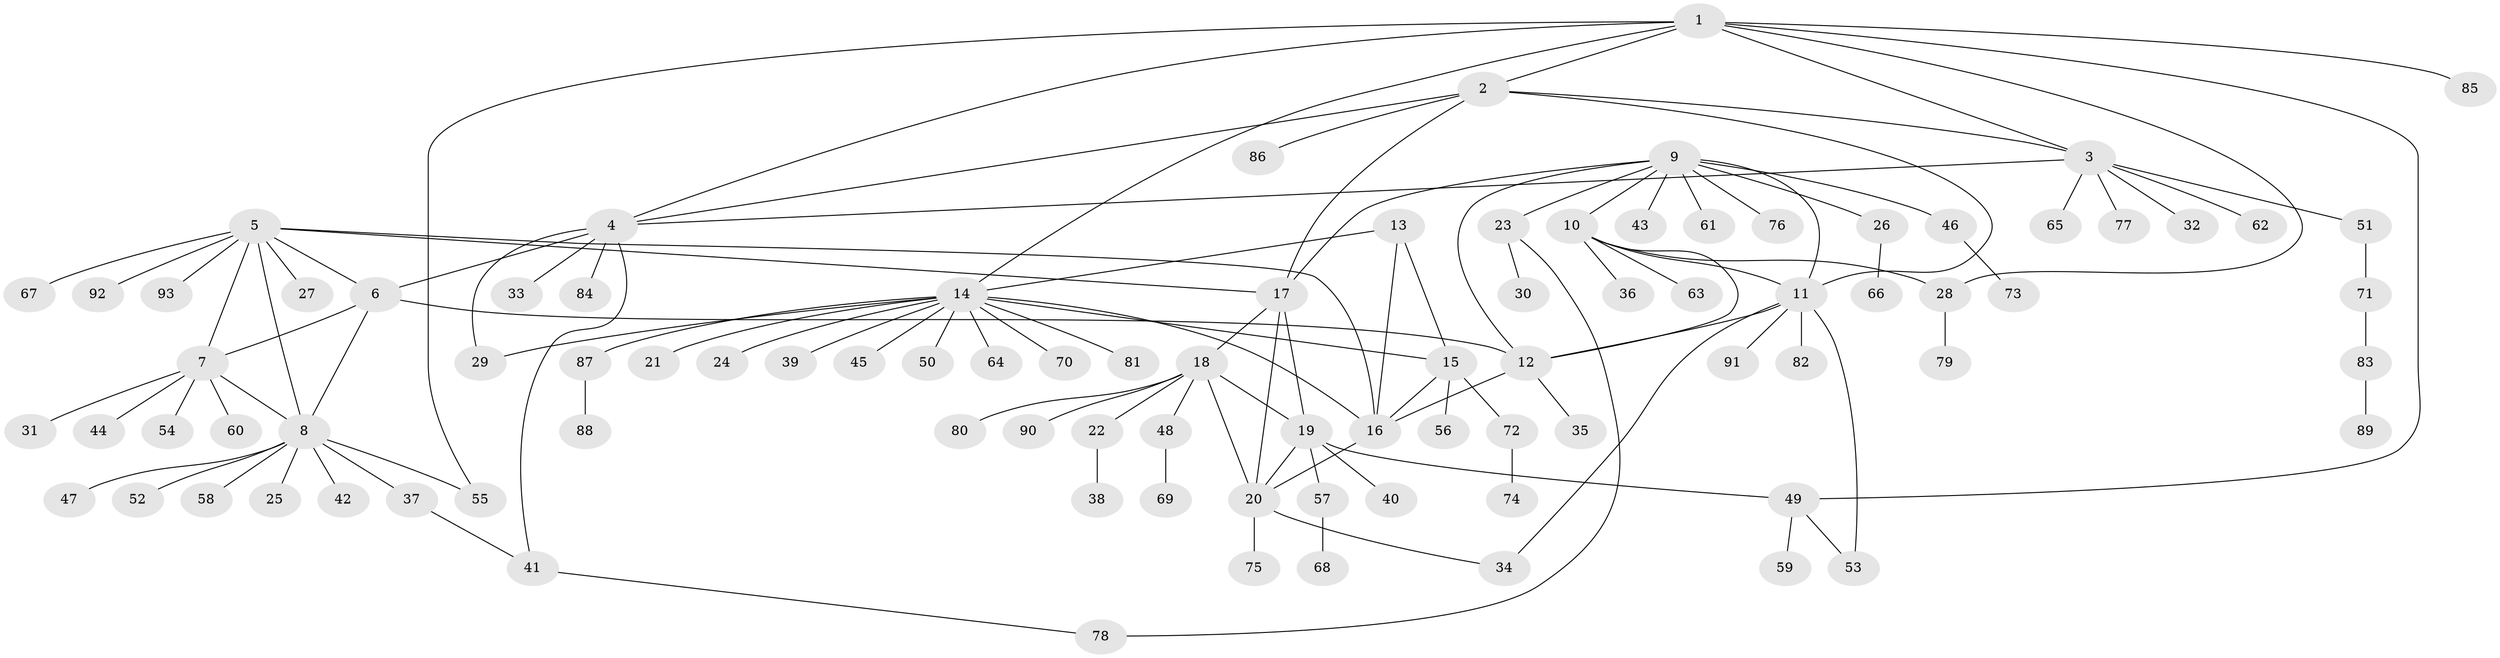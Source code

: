 // Generated by graph-tools (version 1.1) at 2025/55/03/09/25 04:55:36]
// undirected, 93 vertices, 121 edges
graph export_dot {
graph [start="1"]
  node [color=gray90,style=filled];
  1;
  2;
  3;
  4;
  5;
  6;
  7;
  8;
  9;
  10;
  11;
  12;
  13;
  14;
  15;
  16;
  17;
  18;
  19;
  20;
  21;
  22;
  23;
  24;
  25;
  26;
  27;
  28;
  29;
  30;
  31;
  32;
  33;
  34;
  35;
  36;
  37;
  38;
  39;
  40;
  41;
  42;
  43;
  44;
  45;
  46;
  47;
  48;
  49;
  50;
  51;
  52;
  53;
  54;
  55;
  56;
  57;
  58;
  59;
  60;
  61;
  62;
  63;
  64;
  65;
  66;
  67;
  68;
  69;
  70;
  71;
  72;
  73;
  74;
  75;
  76;
  77;
  78;
  79;
  80;
  81;
  82;
  83;
  84;
  85;
  86;
  87;
  88;
  89;
  90;
  91;
  92;
  93;
  1 -- 2;
  1 -- 3;
  1 -- 4;
  1 -- 14;
  1 -- 28;
  1 -- 49;
  1 -- 55;
  1 -- 85;
  2 -- 3;
  2 -- 4;
  2 -- 11;
  2 -- 17;
  2 -- 86;
  3 -- 4;
  3 -- 32;
  3 -- 51;
  3 -- 62;
  3 -- 65;
  3 -- 77;
  4 -- 6;
  4 -- 29;
  4 -- 33;
  4 -- 41;
  4 -- 84;
  5 -- 6;
  5 -- 7;
  5 -- 8;
  5 -- 16;
  5 -- 17;
  5 -- 27;
  5 -- 67;
  5 -- 92;
  5 -- 93;
  6 -- 7;
  6 -- 8;
  6 -- 12;
  7 -- 8;
  7 -- 31;
  7 -- 44;
  7 -- 54;
  7 -- 60;
  8 -- 25;
  8 -- 37;
  8 -- 42;
  8 -- 47;
  8 -- 52;
  8 -- 55;
  8 -- 58;
  9 -- 10;
  9 -- 11;
  9 -- 12;
  9 -- 17;
  9 -- 23;
  9 -- 26;
  9 -- 43;
  9 -- 46;
  9 -- 61;
  9 -- 76;
  10 -- 11;
  10 -- 12;
  10 -- 28;
  10 -- 36;
  10 -- 63;
  11 -- 12;
  11 -- 34;
  11 -- 53;
  11 -- 82;
  11 -- 91;
  12 -- 16;
  12 -- 35;
  13 -- 14;
  13 -- 15;
  13 -- 16;
  14 -- 15;
  14 -- 16;
  14 -- 21;
  14 -- 24;
  14 -- 29;
  14 -- 39;
  14 -- 45;
  14 -- 50;
  14 -- 64;
  14 -- 70;
  14 -- 81;
  14 -- 87;
  15 -- 16;
  15 -- 56;
  15 -- 72;
  16 -- 20;
  17 -- 18;
  17 -- 19;
  17 -- 20;
  18 -- 19;
  18 -- 20;
  18 -- 22;
  18 -- 48;
  18 -- 80;
  18 -- 90;
  19 -- 20;
  19 -- 40;
  19 -- 49;
  19 -- 57;
  20 -- 34;
  20 -- 75;
  22 -- 38;
  23 -- 30;
  23 -- 78;
  26 -- 66;
  28 -- 79;
  37 -- 41;
  41 -- 78;
  46 -- 73;
  48 -- 69;
  49 -- 53;
  49 -- 59;
  51 -- 71;
  57 -- 68;
  71 -- 83;
  72 -- 74;
  83 -- 89;
  87 -- 88;
}
